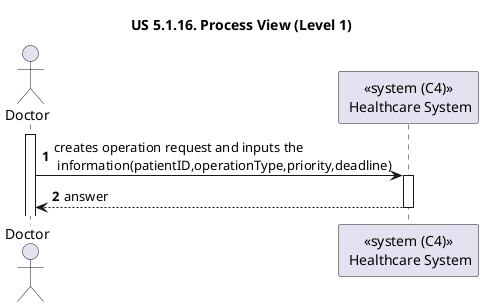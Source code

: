 @startuml
'https://plantuml.com/sequence-diagram

title "US 5.1.16. Process View (Level 1)"

autonumber
actor Doctor as DOC
participant "<<system (C4)>>\n Healthcare System" as SYS

activate DOC

DOC -> SYS : creates operation request and inputs the\n information(patientID,operationType,priority,deadline)
activate SYS

SYS --> DOC : answer
deactivate SYS
@enduml